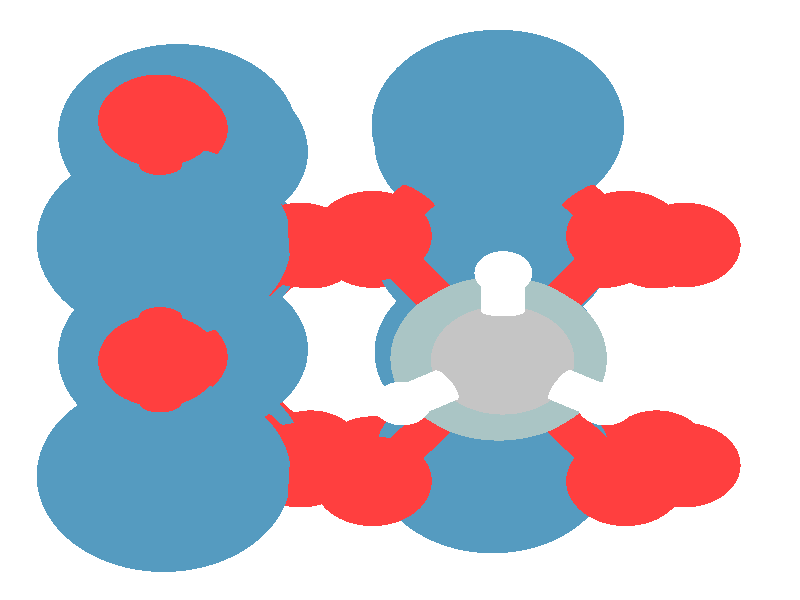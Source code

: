 #include "colors.inc"
#include "finish.inc"

global_settings {assumed_gamma 1 max_trace_level 6}
background {color White}
camera {perspective
  right -7.20*x up 7.13*y
  direction 50.00*z
  location <0,0,50.00> look_at <0,0,0>}
light_source {<  2.00,   3.00,  40.00> color White
  area_light <0.70, 0, 0>, <0, 0.70, 0>, 3, 3
  adaptive 1 jitter}

#declare simple = finish {phong 0.7}
#declare pale = finish {ambient .5 diffuse .85 roughness .001 specular 0.200 }
#declare intermediate = finish {ambient 0.3 diffuse 0.6 specular 0.10 roughness 0.04 }
#declare vmd = finish {ambient .0 diffuse .65 phong 0.1 phong_size 40. specular 0.500 }
#declare jmol = finish {ambient .2 diffuse .6 specular 1 roughness .001 metallic}
#declare ase2 = finish {ambient 0.05 brilliance 3 diffuse 0.6 metallic specular 0.70 roughness 0.04 reflection 0.15}
#declare ase3 = finish {ambient .15 brilliance 2 diffuse .6 metallic specular 1. roughness .001 reflection .0}
#declare glass = finish {ambient .05 diffuse .3 specular 1. roughness .001}
#declare glass2 = finish {ambient .0 diffuse .3 specular 1. reflection .25 roughness .001}
#declare Rcell = 0.100;
#declare Rbond = 0.200;

#macro atom(LOC, R, COL, TRANS, FIN)
  sphere{LOC, R texture{pigment{color COL transmit TRANS} finish{FIN}}}
#end
#macro constrain(LOC, R, COL, TRANS FIN)
union{torus{R, Rcell rotate 45*z texture{pigment{color COL transmit TRANS} finish{FIN}}}
      torus{R, Rcell rotate -45*z texture{pigment{color COL transmit TRANS} finish{FIN}}}
      translate LOC}
#end

atom(<  0.93,   0.32,   0.00>, 0.26, rgb <1.00, 1.00, 1.00>, 0.0, ase3) // #0 
atom(<  0.02,  -1.23,  -0.01>, 0.26, rgb <1.00, 1.00, 1.00>, 0.0, ase3) // #1 
atom(<  1.85,  -1.23,  -0.01>, 0.26, rgb <1.00, 1.00, 1.00>, 0.0, ase3) // #2 
atom(<  0.93,  -0.72,  -0.34>, 0.65, rgb <0.56, 0.56, 0.56>, 0.0, ase3) // #3 
atom(<  0.93,   2.19, -13.35>, 0.56, rgb <1.00, 0.05, 0.05>, 0.0, ase3) // #4 
atom(<  0.93,  -0.73, -13.35>, 0.56, rgb <1.00, 0.05, 0.05>, 0.0, ase3) // #5 
atom(< -1.00,   0.73, -12.12>, 0.56, rgb <1.00, 0.05, 0.05>, 0.0, ase3) // #6 
atom(< -1.00,  -2.19, -12.12>, 0.56, rgb <1.00, 0.05, 0.05>, 0.0, ase3) // #7 
atom(<  2.87,   0.73, -12.12>, 0.56, rgb <1.00, 0.05, 0.05>, 0.0, ase3) // #8 
atom(<  2.87,  -2.19, -12.12>, 0.56, rgb <1.00, 0.05, 0.05>, 0.0, ase3) // #9 
atom(<  0.93,   2.19, -10.90>, 0.56, rgb <1.00, 0.05, 0.05>, 0.0, ase3) // #10 
atom(<  0.93,  -0.73, -10.90>, 0.56, rgb <1.00, 0.05, 0.05>, 0.0, ase3) // #11 
atom(< -2.23,   2.19, -10.19>, 0.56, rgb <1.00, 0.05, 0.05>, 0.0, ase3) // #12 
atom(< -2.23,  -0.73, -10.19>, 0.56, rgb <1.00, 0.05, 0.05>, 0.0, ase3) // #13 
atom(< -0.29,   0.73,  -8.96>, 0.56, rgb <1.00, 0.05, 0.05>, 0.0, ase3) // #14 
atom(< -0.29,  -2.19,  -8.96>, 0.56, rgb <1.00, 0.05, 0.05>, 0.0, ase3) // #15 
atom(<  2.16,   0.73,  -8.96>, 0.56, rgb <1.00, 0.05, 0.05>, 0.0, ase3) // #16 
atom(<  2.16,  -2.19,  -8.96>, 0.56, rgb <1.00, 0.05, 0.05>, 0.0, ase3) // #17 
atom(< -2.23,   2.19,  -7.74>, 0.56, rgb <1.00, 0.05, 0.05>, 0.0, ase3) // #18 
atom(< -2.23,  -0.73,  -7.74>, 0.56, rgb <1.00, 0.05, 0.05>, 0.0, ase3) // #19 
atom(<  0.93,   2.19,  -7.04>, 0.56, rgb <1.00, 0.05, 0.05>, 0.0, ase3) // #20 
atom(<  0.93,  -0.73,  -7.07>, 0.56, rgb <1.00, 0.05, 0.05>, 0.0, ase3) // #21 
atom(< -1.00,   0.73,  -5.81>, 0.56, rgb <1.00, 0.05, 0.05>, 0.0, ase3) // #22 
atom(< -1.00,  -2.19,  -5.81>, 0.56, rgb <1.00, 0.05, 0.05>, 0.0, ase3) // #23 
atom(<  2.86,   0.73,  -5.81>, 0.56, rgb <1.00, 0.05, 0.05>, 0.0, ase3) // #24 
atom(<  2.86,  -2.19,  -5.81>, 0.56, rgb <1.00, 0.05, 0.05>, 0.0, ase3) // #25 
atom(<  0.93,   2.19,  -4.63>, 0.56, rgb <1.00, 0.05, 0.05>, 0.0, ase3) // #26 
atom(<  0.93,  -0.73,  -4.60>, 0.56, rgb <1.00, 0.05, 0.05>, 0.0, ase3) // #27 
atom(< -2.23,   2.19,  -3.84>, 0.56, rgb <1.00, 0.05, 0.05>, 0.0, ase3) // #28 
atom(< -2.23,  -0.73,  -3.83>, 0.56, rgb <1.00, 0.05, 0.05>, 0.0, ase3) // #29 
atom(< -0.26,   0.80,  -2.48>, 0.56, rgb <1.00, 0.05, 0.05>, 0.0, ase3) // #30 
atom(< -0.26,  -2.26,  -2.49>, 0.56, rgb <1.00, 0.05, 0.05>, 0.0, ase3) // #31 
atom(<  2.13,   0.80,  -2.48>, 0.56, rgb <1.00, 0.05, 0.05>, 0.0, ase3) // #32 
atom(<  2.13,  -2.26,  -2.49>, 0.56, rgb <1.00, 0.05, 0.05>, 0.0, ase3) // #33 
atom(< -2.23,   2.19,  -1.34>, 0.56, rgb <1.00, 0.05, 0.05>, 0.0, ase3) // #34 
atom(< -2.23,  -0.74,  -1.36>, 0.56, rgb <1.00, 0.05, 0.05>, 0.0, ase3) // #35 
atom(< -2.23,   2.19, -12.12>, 1.20, rgb <0.09, 0.33, 0.53>, 0.0, ase3) // #36 
atom(< -2.23,  -0.73, -12.12>, 1.20, rgb <0.09, 0.33, 0.53>, 0.0, ase3) // #37 
atom(<  0.93,   0.73, -12.12>, 1.20, rgb <0.09, 0.33, 0.53>, 0.0, ase3) // #38 
atom(<  0.93,  -2.19, -12.12>, 1.20, rgb <0.09, 0.33, 0.53>, 0.0, ase3) // #39 
atom(< -2.23,   0.73,  -8.96>, 1.20, rgb <0.09, 0.33, 0.53>, 0.0, ase3) // #40 
atom(< -2.23,  -2.19,  -8.96>, 1.20, rgb <0.09, 0.33, 0.53>, 0.0, ase3) // #41 
atom(<  0.93,   2.19,  -8.96>, 1.20, rgb <0.09, 0.33, 0.53>, 0.0, ase3) // #42 
atom(<  0.93,  -0.73,  -8.96>, 1.20, rgb <0.09, 0.33, 0.53>, 0.0, ase3) // #43 
atom(< -2.23,   2.19,  -5.77>, 1.20, rgb <0.09, 0.33, 0.53>, 0.0, ase3) // #44 
atom(< -2.23,  -0.73,  -5.75>, 1.20, rgb <0.09, 0.33, 0.53>, 0.0, ase3) // #45 
atom(<  0.93,   0.70,  -5.85>, 1.20, rgb <0.09, 0.33, 0.53>, 0.0, ase3) // #46 
atom(<  0.93,  -2.16,  -5.85>, 1.20, rgb <0.09, 0.33, 0.53>, 0.0, ase3) // #47 
atom(< -2.23,   0.73,  -2.49>, 1.20, rgb <0.09, 0.33, 0.53>, 0.0, ase3) // #48 
atom(< -2.23,  -2.19,  -2.49>, 1.20, rgb <0.09, 0.33, 0.53>, 0.0, ase3) // #49 
atom(<  0.93,   2.19,  -2.83>, 1.20, rgb <0.09, 0.33, 0.53>, 0.0, ase3) // #50 
atom(<  0.93,  -0.73,  -2.39>, 1.02, rgb <0.40, 0.56, 0.56>, 0.0, ase3) // #51 
cylinder {<  0.93,  -0.72,  -0.34>, <  0.93,  -0.20,  -0.17>, Rbond texture{pigment {color rgb <0.56, 0.56, 0.56> transmit 0.0} finish{ase3}}}
cylinder {<  0.93,   0.32,   0.00>, <  0.93,  -0.20,  -0.17>, Rbond texture{pigment {color rgb <1.00, 1.00, 1.00> transmit 0.0} finish{ase3}}}
cylinder {<  0.93,  -0.72,  -0.34>, <  0.48,  -0.98,  -0.18>, Rbond texture{pigment {color rgb <0.56, 0.56, 0.56> transmit 0.0} finish{ase3}}}
cylinder {<  0.02,  -1.23,  -0.01>, <  0.48,  -0.98,  -0.18>, Rbond texture{pigment {color rgb <1.00, 1.00, 1.00> transmit 0.0} finish{ase3}}}
cylinder {<  0.93,  -0.72,  -0.34>, <  1.39,  -0.98,  -0.18>, Rbond texture{pigment {color rgb <0.56, 0.56, 0.56> transmit 0.0} finish{ase3}}}
cylinder {<  1.85,  -1.23,  -0.01>, <  1.39,  -0.98,  -0.18>, Rbond texture{pigment {color rgb <1.00, 1.00, 1.00> transmit 0.0} finish{ase3}}}
cylinder {< -2.23,   2.19, -12.12>, < -1.62,   1.46, -12.12>, Rbond texture{pigment {color rgb <0.09, 0.33, 0.53> transmit 0.0} finish{ase3}}}
cylinder {< -1.00,   0.73, -12.12>, < -1.62,   1.46, -12.12>, Rbond texture{pigment {color rgb <1.00, 0.05, 0.05> transmit 0.0} finish{ase3}}}
cylinder {< -2.23,   2.19, -12.12>, < -2.23,   2.19, -11.16>, Rbond texture{pigment {color rgb <0.09, 0.33, 0.53> transmit 0.0} finish{ase3}}}
cylinder {< -2.23,   2.19, -10.19>, < -2.23,   2.19, -11.16>, Rbond texture{pigment {color rgb <1.00, 0.05, 0.05> transmit 0.0} finish{ase3}}}
cylinder {< -2.23,  -0.73, -12.12>, < -1.62,   0.00, -12.12>, Rbond texture{pigment {color rgb <0.09, 0.33, 0.53> transmit 0.0} finish{ase3}}}
cylinder {< -1.00,   0.73, -12.12>, < -1.62,   0.00, -12.12>, Rbond texture{pigment {color rgb <1.00, 0.05, 0.05> transmit 0.0} finish{ase3}}}
cylinder {< -2.23,  -0.73, -12.12>, < -1.62,  -1.46, -12.12>, Rbond texture{pigment {color rgb <0.09, 0.33, 0.53> transmit 0.0} finish{ase3}}}
cylinder {< -1.00,  -2.19, -12.12>, < -1.62,  -1.46, -12.12>, Rbond texture{pigment {color rgb <1.00, 0.05, 0.05> transmit 0.0} finish{ase3}}}
cylinder {< -2.23,  -0.73, -12.12>, < -2.23,  -0.73, -11.16>, Rbond texture{pigment {color rgb <0.09, 0.33, 0.53> transmit 0.0} finish{ase3}}}
cylinder {< -2.23,  -0.73, -10.19>, < -2.23,  -0.73, -11.16>, Rbond texture{pigment {color rgb <1.00, 0.05, 0.05> transmit 0.0} finish{ase3}}}
cylinder {<  0.93,   0.73, -12.12>, <  0.93,   1.46, -12.74>, Rbond texture{pigment {color rgb <0.09, 0.33, 0.53> transmit 0.0} finish{ase3}}}
cylinder {<  0.93,   2.19, -13.35>, <  0.93,   1.46, -12.74>, Rbond texture{pigment {color rgb <1.00, 0.05, 0.05> transmit 0.0} finish{ase3}}}
cylinder {<  0.93,   0.73, -12.12>, <  0.93,   0.00, -12.74>, Rbond texture{pigment {color rgb <0.09, 0.33, 0.53> transmit 0.0} finish{ase3}}}
cylinder {<  0.93,  -0.73, -13.35>, <  0.93,   0.00, -12.74>, Rbond texture{pigment {color rgb <1.00, 0.05, 0.05> transmit 0.0} finish{ase3}}}
cylinder {<  0.93,   0.73, -12.12>, < -0.04,   0.73, -12.12>, Rbond texture{pigment {color rgb <0.09, 0.33, 0.53> transmit 0.0} finish{ase3}}}
cylinder {< -1.00,   0.73, -12.12>, < -0.04,   0.73, -12.12>, Rbond texture{pigment {color rgb <1.00, 0.05, 0.05> transmit 0.0} finish{ase3}}}
cylinder {<  0.93,   0.73, -12.12>, <  1.90,   0.73, -12.12>, Rbond texture{pigment {color rgb <0.09, 0.33, 0.53> transmit 0.0} finish{ase3}}}
cylinder {<  2.87,   0.73, -12.12>, <  1.90,   0.73, -12.12>, Rbond texture{pigment {color rgb <1.00, 0.05, 0.05> transmit 0.0} finish{ase3}}}
cylinder {<  0.93,   0.73, -12.12>, <  0.93,   1.46, -11.51>, Rbond texture{pigment {color rgb <0.09, 0.33, 0.53> transmit 0.0} finish{ase3}}}
cylinder {<  0.93,   2.19, -10.90>, <  0.93,   1.46, -11.51>, Rbond texture{pigment {color rgb <1.00, 0.05, 0.05> transmit 0.0} finish{ase3}}}
cylinder {<  0.93,   0.73, -12.12>, <  0.93,   0.00, -11.51>, Rbond texture{pigment {color rgb <0.09, 0.33, 0.53> transmit 0.0} finish{ase3}}}
cylinder {<  0.93,  -0.73, -10.90>, <  0.93,   0.00, -11.51>, Rbond texture{pigment {color rgb <1.00, 0.05, 0.05> transmit 0.0} finish{ase3}}}
cylinder {<  0.93,  -2.19, -12.12>, <  0.93,  -1.46, -12.74>, Rbond texture{pigment {color rgb <0.09, 0.33, 0.53> transmit 0.0} finish{ase3}}}
cylinder {<  0.93,  -0.73, -13.35>, <  0.93,  -1.46, -12.74>, Rbond texture{pigment {color rgb <1.00, 0.05, 0.05> transmit 0.0} finish{ase3}}}
cylinder {<  0.93,  -2.19, -12.12>, < -0.04,  -2.19, -12.12>, Rbond texture{pigment {color rgb <0.09, 0.33, 0.53> transmit 0.0} finish{ase3}}}
cylinder {< -1.00,  -2.19, -12.12>, < -0.04,  -2.19, -12.12>, Rbond texture{pigment {color rgb <1.00, 0.05, 0.05> transmit 0.0} finish{ase3}}}
cylinder {<  0.93,  -2.19, -12.12>, <  1.90,  -2.19, -12.12>, Rbond texture{pigment {color rgb <0.09, 0.33, 0.53> transmit 0.0} finish{ase3}}}
cylinder {<  2.87,  -2.19, -12.12>, <  1.90,  -2.19, -12.12>, Rbond texture{pigment {color rgb <1.00, 0.05, 0.05> transmit 0.0} finish{ase3}}}
cylinder {<  0.93,  -2.19, -12.12>, <  0.93,  -1.46, -11.51>, Rbond texture{pigment {color rgb <0.09, 0.33, 0.53> transmit 0.0} finish{ase3}}}
cylinder {<  0.93,  -0.73, -10.90>, <  0.93,  -1.46, -11.51>, Rbond texture{pigment {color rgb <1.00, 0.05, 0.05> transmit 0.0} finish{ase3}}}
cylinder {< -2.23,   0.73,  -8.96>, < -2.23,   1.46,  -9.58>, Rbond texture{pigment {color rgb <0.09, 0.33, 0.53> transmit 0.0} finish{ase3}}}
cylinder {< -2.23,   2.19, -10.19>, < -2.23,   1.46,  -9.58>, Rbond texture{pigment {color rgb <1.00, 0.05, 0.05> transmit 0.0} finish{ase3}}}
cylinder {< -2.23,   0.73,  -8.96>, < -2.23,   0.00,  -9.58>, Rbond texture{pigment {color rgb <0.09, 0.33, 0.53> transmit 0.0} finish{ase3}}}
cylinder {< -2.23,  -0.73, -10.19>, < -2.23,   0.00,  -9.58>, Rbond texture{pigment {color rgb <1.00, 0.05, 0.05> transmit 0.0} finish{ase3}}}
cylinder {< -2.23,   0.73,  -8.96>, < -1.26,   0.73,  -8.96>, Rbond texture{pigment {color rgb <0.09, 0.33, 0.53> transmit 0.0} finish{ase3}}}
cylinder {< -0.29,   0.73,  -8.96>, < -1.26,   0.73,  -8.96>, Rbond texture{pigment {color rgb <1.00, 0.05, 0.05> transmit 0.0} finish{ase3}}}
cylinder {< -2.23,   0.73,  -8.96>, < -2.23,   1.46,  -8.35>, Rbond texture{pigment {color rgb <0.09, 0.33, 0.53> transmit 0.0} finish{ase3}}}
cylinder {< -2.23,   2.19,  -7.74>, < -2.23,   1.46,  -8.35>, Rbond texture{pigment {color rgb <1.00, 0.05, 0.05> transmit 0.0} finish{ase3}}}
cylinder {< -2.23,   0.73,  -8.96>, < -2.23,   0.00,  -8.35>, Rbond texture{pigment {color rgb <0.09, 0.33, 0.53> transmit 0.0} finish{ase3}}}
cylinder {< -2.23,  -0.73,  -7.74>, < -2.23,   0.00,  -8.35>, Rbond texture{pigment {color rgb <1.00, 0.05, 0.05> transmit 0.0} finish{ase3}}}
cylinder {< -2.23,  -2.19,  -8.96>, < -2.23,  -1.46,  -9.58>, Rbond texture{pigment {color rgb <0.09, 0.33, 0.53> transmit 0.0} finish{ase3}}}
cylinder {< -2.23,  -0.73, -10.19>, < -2.23,  -1.46,  -9.58>, Rbond texture{pigment {color rgb <1.00, 0.05, 0.05> transmit 0.0} finish{ase3}}}
cylinder {< -2.23,  -2.19,  -8.96>, < -1.26,  -2.19,  -8.96>, Rbond texture{pigment {color rgb <0.09, 0.33, 0.53> transmit 0.0} finish{ase3}}}
cylinder {< -0.29,  -2.19,  -8.96>, < -1.26,  -2.19,  -8.96>, Rbond texture{pigment {color rgb <1.00, 0.05, 0.05> transmit 0.0} finish{ase3}}}
cylinder {< -2.23,  -2.19,  -8.96>, < -2.23,  -1.46,  -8.35>, Rbond texture{pigment {color rgb <0.09, 0.33, 0.53> transmit 0.0} finish{ase3}}}
cylinder {< -2.23,  -0.73,  -7.74>, < -2.23,  -1.46,  -8.35>, Rbond texture{pigment {color rgb <1.00, 0.05, 0.05> transmit 0.0} finish{ase3}}}
cylinder {<  0.93,   2.19,  -8.96>, <  0.93,   2.19,  -9.93>, Rbond texture{pigment {color rgb <0.09, 0.33, 0.53> transmit 0.0} finish{ase3}}}
cylinder {<  0.93,   2.19, -10.90>, <  0.93,   2.19,  -9.93>, Rbond texture{pigment {color rgb <1.00, 0.05, 0.05> transmit 0.0} finish{ase3}}}
cylinder {<  0.93,   2.19,  -8.96>, <  0.32,   1.46,  -8.96>, Rbond texture{pigment {color rgb <0.09, 0.33, 0.53> transmit 0.0} finish{ase3}}}
cylinder {< -0.29,   0.73,  -8.96>, <  0.32,   1.46,  -8.96>, Rbond texture{pigment {color rgb <1.00, 0.05, 0.05> transmit 0.0} finish{ase3}}}
cylinder {<  0.93,   2.19,  -8.96>, <  1.54,   1.46,  -8.96>, Rbond texture{pigment {color rgb <0.09, 0.33, 0.53> transmit 0.0} finish{ase3}}}
cylinder {<  2.16,   0.73,  -8.96>, <  1.54,   1.46,  -8.96>, Rbond texture{pigment {color rgb <1.00, 0.05, 0.05> transmit 0.0} finish{ase3}}}
cylinder {<  0.93,   2.19,  -8.96>, <  0.93,   2.19,  -8.00>, Rbond texture{pigment {color rgb <0.09, 0.33, 0.53> transmit 0.0} finish{ase3}}}
cylinder {<  0.93,   2.19,  -7.04>, <  0.93,   2.19,  -8.00>, Rbond texture{pigment {color rgb <1.00, 0.05, 0.05> transmit 0.0} finish{ase3}}}
cylinder {<  0.93,  -0.73,  -8.96>, <  0.93,  -0.73,  -9.93>, Rbond texture{pigment {color rgb <0.09, 0.33, 0.53> transmit 0.0} finish{ase3}}}
cylinder {<  0.93,  -0.73, -10.90>, <  0.93,  -0.73,  -9.93>, Rbond texture{pigment {color rgb <1.00, 0.05, 0.05> transmit 0.0} finish{ase3}}}
cylinder {<  0.93,  -0.73,  -8.96>, <  0.32,   0.00,  -8.96>, Rbond texture{pigment {color rgb <0.09, 0.33, 0.53> transmit 0.0} finish{ase3}}}
cylinder {< -0.29,   0.73,  -8.96>, <  0.32,   0.00,  -8.96>, Rbond texture{pigment {color rgb <1.00, 0.05, 0.05> transmit 0.0} finish{ase3}}}
cylinder {<  0.93,  -0.73,  -8.96>, <  0.32,  -1.46,  -8.96>, Rbond texture{pigment {color rgb <0.09, 0.33, 0.53> transmit 0.0} finish{ase3}}}
cylinder {< -0.29,  -2.19,  -8.96>, <  0.32,  -1.46,  -8.96>, Rbond texture{pigment {color rgb <1.00, 0.05, 0.05> transmit 0.0} finish{ase3}}}
cylinder {<  0.93,  -0.73,  -8.96>, <  1.54,   0.00,  -8.96>, Rbond texture{pigment {color rgb <0.09, 0.33, 0.53> transmit 0.0} finish{ase3}}}
cylinder {<  2.16,   0.73,  -8.96>, <  1.54,   0.00,  -8.96>, Rbond texture{pigment {color rgb <1.00, 0.05, 0.05> transmit 0.0} finish{ase3}}}
cylinder {<  0.93,  -0.73,  -8.96>, <  1.54,  -1.46,  -8.96>, Rbond texture{pigment {color rgb <0.09, 0.33, 0.53> transmit 0.0} finish{ase3}}}
cylinder {<  2.16,  -2.19,  -8.96>, <  1.54,  -1.46,  -8.96>, Rbond texture{pigment {color rgb <1.00, 0.05, 0.05> transmit 0.0} finish{ase3}}}
cylinder {<  0.93,  -0.73,  -8.96>, <  0.93,  -0.73,  -8.02>, Rbond texture{pigment {color rgb <0.09, 0.33, 0.53> transmit 0.0} finish{ase3}}}
cylinder {<  0.93,  -0.73,  -7.07>, <  0.93,  -0.73,  -8.02>, Rbond texture{pigment {color rgb <1.00, 0.05, 0.05> transmit 0.0} finish{ase3}}}
cylinder {< -2.23,   2.19,  -5.77>, < -2.23,   2.19,  -6.75>, Rbond texture{pigment {color rgb <0.09, 0.33, 0.53> transmit 0.0} finish{ase3}}}
cylinder {< -2.23,   2.19,  -7.74>, < -2.23,   2.19,  -6.75>, Rbond texture{pigment {color rgb <1.00, 0.05, 0.05> transmit 0.0} finish{ase3}}}
cylinder {< -2.23,   2.19,  -5.77>, < -1.61,   1.46,  -5.79>, Rbond texture{pigment {color rgb <0.09, 0.33, 0.53> transmit 0.0} finish{ase3}}}
cylinder {< -1.00,   0.73,  -5.81>, < -1.61,   1.46,  -5.79>, Rbond texture{pigment {color rgb <1.00, 0.05, 0.05> transmit 0.0} finish{ase3}}}
cylinder {< -2.23,   2.19,  -5.77>, < -2.23,   2.19,  -4.80>, Rbond texture{pigment {color rgb <0.09, 0.33, 0.53> transmit 0.0} finish{ase3}}}
cylinder {< -2.23,   2.19,  -3.84>, < -2.23,   2.19,  -4.80>, Rbond texture{pigment {color rgb <1.00, 0.05, 0.05> transmit 0.0} finish{ase3}}}
cylinder {< -2.23,  -0.73,  -5.75>, < -2.23,  -0.73,  -6.75>, Rbond texture{pigment {color rgb <0.09, 0.33, 0.53> transmit 0.0} finish{ase3}}}
cylinder {< -2.23,  -0.73,  -7.74>, < -2.23,  -0.73,  -6.75>, Rbond texture{pigment {color rgb <1.00, 0.05, 0.05> transmit 0.0} finish{ase3}}}
cylinder {< -2.23,  -0.73,  -5.75>, < -1.61,   0.00,  -5.78>, Rbond texture{pigment {color rgb <0.09, 0.33, 0.53> transmit 0.0} finish{ase3}}}
cylinder {< -1.00,   0.73,  -5.81>, < -1.61,   0.00,  -5.78>, Rbond texture{pigment {color rgb <1.00, 0.05, 0.05> transmit 0.0} finish{ase3}}}
cylinder {< -2.23,  -0.73,  -5.75>, < -1.61,  -1.46,  -5.78>, Rbond texture{pigment {color rgb <0.09, 0.33, 0.53> transmit 0.0} finish{ase3}}}
cylinder {< -1.00,  -2.19,  -5.81>, < -1.61,  -1.46,  -5.78>, Rbond texture{pigment {color rgb <1.00, 0.05, 0.05> transmit 0.0} finish{ase3}}}
cylinder {< -2.23,  -0.73,  -5.75>, < -2.23,  -0.73,  -4.79>, Rbond texture{pigment {color rgb <0.09, 0.33, 0.53> transmit 0.0} finish{ase3}}}
cylinder {< -2.23,  -0.73,  -3.83>, < -2.23,  -0.73,  -4.79>, Rbond texture{pigment {color rgb <1.00, 0.05, 0.05> transmit 0.0} finish{ase3}}}
cylinder {<  0.93,   0.70,  -5.85>, <  0.93,   1.45,  -6.44>, Rbond texture{pigment {color rgb <0.09, 0.33, 0.53> transmit 0.0} finish{ase3}}}
cylinder {<  0.93,   2.19,  -7.04>, <  0.93,   1.45,  -6.44>, Rbond texture{pigment {color rgb <1.00, 0.05, 0.05> transmit 0.0} finish{ase3}}}
cylinder {<  0.93,   0.70,  -5.85>, <  0.93,  -0.01,  -6.46>, Rbond texture{pigment {color rgb <0.09, 0.33, 0.53> transmit 0.0} finish{ase3}}}
cylinder {<  0.93,  -0.73,  -7.07>, <  0.93,  -0.01,  -6.46>, Rbond texture{pigment {color rgb <1.00, 0.05, 0.05> transmit 0.0} finish{ase3}}}
cylinder {<  0.93,   0.70,  -5.85>, < -0.03,   0.72,  -5.83>, Rbond texture{pigment {color rgb <0.09, 0.33, 0.53> transmit 0.0} finish{ase3}}}
cylinder {< -1.00,   0.73,  -5.81>, < -0.03,   0.72,  -5.83>, Rbond texture{pigment {color rgb <1.00, 0.05, 0.05> transmit 0.0} finish{ase3}}}
cylinder {<  0.93,   0.70,  -5.85>, <  1.89,   0.72,  -5.83>, Rbond texture{pigment {color rgb <0.09, 0.33, 0.53> transmit 0.0} finish{ase3}}}
cylinder {<  2.86,   0.73,  -5.81>, <  1.89,   0.72,  -5.83>, Rbond texture{pigment {color rgb <1.00, 0.05, 0.05> transmit 0.0} finish{ase3}}}
cylinder {<  0.93,   0.70,  -5.85>, <  0.93,   1.45,  -5.24>, Rbond texture{pigment {color rgb <0.09, 0.33, 0.53> transmit 0.0} finish{ase3}}}
cylinder {<  0.93,   2.19,  -4.63>, <  0.93,   1.45,  -5.24>, Rbond texture{pigment {color rgb <1.00, 0.05, 0.05> transmit 0.0} finish{ase3}}}
cylinder {<  0.93,   0.70,  -5.85>, <  0.93,  -0.01,  -5.22>, Rbond texture{pigment {color rgb <0.09, 0.33, 0.53> transmit 0.0} finish{ase3}}}
cylinder {<  0.93,  -0.73,  -4.60>, <  0.93,  -0.01,  -5.22>, Rbond texture{pigment {color rgb <1.00, 0.05, 0.05> transmit 0.0} finish{ase3}}}
cylinder {<  0.93,  -2.16,  -5.85>, <  0.93,  -1.45,  -6.46>, Rbond texture{pigment {color rgb <0.09, 0.33, 0.53> transmit 0.0} finish{ase3}}}
cylinder {<  0.93,  -0.73,  -7.07>, <  0.93,  -1.45,  -6.46>, Rbond texture{pigment {color rgb <1.00, 0.05, 0.05> transmit 0.0} finish{ase3}}}
cylinder {<  0.93,  -2.16,  -5.85>, < -0.03,  -2.18,  -5.83>, Rbond texture{pigment {color rgb <0.09, 0.33, 0.53> transmit 0.0} finish{ase3}}}
cylinder {< -1.00,  -2.19,  -5.81>, < -0.03,  -2.18,  -5.83>, Rbond texture{pigment {color rgb <1.00, 0.05, 0.05> transmit 0.0} finish{ase3}}}
cylinder {<  0.93,  -2.16,  -5.85>, <  1.89,  -2.18,  -5.83>, Rbond texture{pigment {color rgb <0.09, 0.33, 0.53> transmit 0.0} finish{ase3}}}
cylinder {<  2.86,  -2.19,  -5.81>, <  1.89,  -2.18,  -5.83>, Rbond texture{pigment {color rgb <1.00, 0.05, 0.05> transmit 0.0} finish{ase3}}}
cylinder {<  0.93,  -2.16,  -5.85>, <  0.93,  -1.45,  -5.22>, Rbond texture{pigment {color rgb <0.09, 0.33, 0.53> transmit 0.0} finish{ase3}}}
cylinder {<  0.93,  -0.73,  -4.60>, <  0.93,  -1.45,  -5.22>, Rbond texture{pigment {color rgb <1.00, 0.05, 0.05> transmit 0.0} finish{ase3}}}
cylinder {< -2.23,   0.73,  -2.49>, < -2.23,   1.46,  -3.16>, Rbond texture{pigment {color rgb <0.09, 0.33, 0.53> transmit 0.0} finish{ase3}}}
cylinder {< -2.23,   2.19,  -3.84>, < -2.23,   1.46,  -3.16>, Rbond texture{pigment {color rgb <1.00, 0.05, 0.05> transmit 0.0} finish{ase3}}}
cylinder {< -2.23,   0.73,  -2.49>, < -2.23,  -0.00,  -3.16>, Rbond texture{pigment {color rgb <0.09, 0.33, 0.53> transmit 0.0} finish{ase3}}}
cylinder {< -2.23,  -0.73,  -3.83>, < -2.23,  -0.00,  -3.16>, Rbond texture{pigment {color rgb <1.00, 0.05, 0.05> transmit 0.0} finish{ase3}}}
cylinder {< -2.23,   0.73,  -2.49>, < -1.24,   0.76,  -2.48>, Rbond texture{pigment {color rgb <0.09, 0.33, 0.53> transmit 0.0} finish{ase3}}}
cylinder {< -0.26,   0.80,  -2.48>, < -1.24,   0.76,  -2.48>, Rbond texture{pigment {color rgb <1.00, 0.05, 0.05> transmit 0.0} finish{ase3}}}
cylinder {< -2.23,   0.73,  -2.49>, < -2.23,   1.46,  -1.91>, Rbond texture{pigment {color rgb <0.09, 0.33, 0.53> transmit 0.0} finish{ase3}}}
cylinder {< -2.23,   2.19,  -1.34>, < -2.23,   1.46,  -1.91>, Rbond texture{pigment {color rgb <1.00, 0.05, 0.05> transmit 0.0} finish{ase3}}}
cylinder {< -2.23,   0.73,  -2.49>, < -2.23,  -0.00,  -1.93>, Rbond texture{pigment {color rgb <0.09, 0.33, 0.53> transmit 0.0} finish{ase3}}}
cylinder {< -2.23,  -0.74,  -1.36>, < -2.23,  -0.00,  -1.93>, Rbond texture{pigment {color rgb <1.00, 0.05, 0.05> transmit 0.0} finish{ase3}}}
cylinder {< -2.23,  -2.19,  -2.49>, < -2.23,  -1.46,  -3.16>, Rbond texture{pigment {color rgb <0.09, 0.33, 0.53> transmit 0.0} finish{ase3}}}
cylinder {< -2.23,  -0.73,  -3.83>, < -2.23,  -1.46,  -3.16>, Rbond texture{pigment {color rgb <1.00, 0.05, 0.05> transmit 0.0} finish{ase3}}}
cylinder {< -2.23,  -2.19,  -2.49>, < -1.25,  -2.23,  -2.49>, Rbond texture{pigment {color rgb <0.09, 0.33, 0.53> transmit 0.0} finish{ase3}}}
cylinder {< -0.26,  -2.26,  -2.49>, < -1.25,  -2.23,  -2.49>, Rbond texture{pigment {color rgb <1.00, 0.05, 0.05> transmit 0.0} finish{ase3}}}
cylinder {< -2.23,  -2.19,  -2.49>, < -2.23,  -1.47,  -1.93>, Rbond texture{pigment {color rgb <0.09, 0.33, 0.53> transmit 0.0} finish{ase3}}}
cylinder {< -2.23,  -0.74,  -1.36>, < -2.23,  -1.47,  -1.93>, Rbond texture{pigment {color rgb <1.00, 0.05, 0.05> transmit 0.0} finish{ase3}}}
cylinder {<  0.93,   2.19,  -2.83>, <  0.93,   2.19,  -3.73>, Rbond texture{pigment {color rgb <0.09, 0.33, 0.53> transmit 0.0} finish{ase3}}}
cylinder {<  0.93,   2.19,  -4.63>, <  0.93,   2.19,  -3.73>, Rbond texture{pigment {color rgb <1.00, 0.05, 0.05> transmit 0.0} finish{ase3}}}
cylinder {<  0.93,   2.19,  -2.83>, <  0.33,   1.49,  -2.66>, Rbond texture{pigment {color rgb <0.09, 0.33, 0.53> transmit 0.0} finish{ase3}}}
cylinder {< -0.26,   0.80,  -2.48>, <  0.33,   1.49,  -2.66>, Rbond texture{pigment {color rgb <1.00, 0.05, 0.05> transmit 0.0} finish{ase3}}}
cylinder {<  0.93,   2.19,  -2.83>, <  1.53,   1.49,  -2.66>, Rbond texture{pigment {color rgb <0.09, 0.33, 0.53> transmit 0.0} finish{ase3}}}
cylinder {<  2.13,   0.80,  -2.48>, <  1.53,   1.49,  -2.66>, Rbond texture{pigment {color rgb <1.00, 0.05, 0.05> transmit 0.0} finish{ase3}}}
cylinder {<  0.93,  -0.73,  -2.39>, <  0.93,  -0.73,  -1.37>, Rbond texture{pigment {color rgb <0.40, 0.56, 0.56> transmit 0.0} finish{ase3}}}
cylinder {<  0.93,  -0.72,  -0.34>, <  0.93,  -0.73,  -1.37>, Rbond texture{pigment {color rgb <0.56, 0.56, 0.56> transmit 0.0} finish{ase3}}}
cylinder {<  0.93,  -0.73,  -2.39>, <  0.93,  -0.73,  -3.49>, Rbond texture{pigment {color rgb <0.40, 0.56, 0.56> transmit 0.0} finish{ase3}}}
cylinder {<  0.93,  -0.73,  -4.60>, <  0.93,  -0.73,  -3.49>, Rbond texture{pigment {color rgb <1.00, 0.05, 0.05> transmit 0.0} finish{ase3}}}
cylinder {<  0.93,  -0.73,  -2.39>, <  0.34,   0.03,  -2.44>, Rbond texture{pigment {color rgb <0.40, 0.56, 0.56> transmit 0.0} finish{ase3}}}
cylinder {< -0.26,   0.80,  -2.48>, <  0.34,   0.03,  -2.44>, Rbond texture{pigment {color rgb <1.00, 0.05, 0.05> transmit 0.0} finish{ase3}}}
cylinder {<  0.93,  -0.73,  -2.39>, <  0.34,  -1.50,  -2.44>, Rbond texture{pigment {color rgb <0.40, 0.56, 0.56> transmit 0.0} finish{ase3}}}
cylinder {< -0.26,  -2.26,  -2.49>, <  0.34,  -1.50,  -2.44>, Rbond texture{pigment {color rgb <1.00, 0.05, 0.05> transmit 0.0} finish{ase3}}}
cylinder {<  0.93,  -0.73,  -2.39>, <  1.53,   0.03,  -2.44>, Rbond texture{pigment {color rgb <0.40, 0.56, 0.56> transmit 0.0} finish{ase3}}}
cylinder {<  2.13,   0.80,  -2.48>, <  1.53,   0.03,  -2.44>, Rbond texture{pigment {color rgb <1.00, 0.05, 0.05> transmit 0.0} finish{ase3}}}
cylinder {<  0.93,  -0.73,  -2.39>, <  1.53,  -1.50,  -2.44>, Rbond texture{pigment {color rgb <0.40, 0.56, 0.56> transmit 0.0} finish{ase3}}}
cylinder {<  2.13,  -2.26,  -2.49>, <  1.53,  -1.50,  -2.44>, Rbond texture{pigment {color rgb <1.00, 0.05, 0.05> transmit 0.0} finish{ase3}}}
